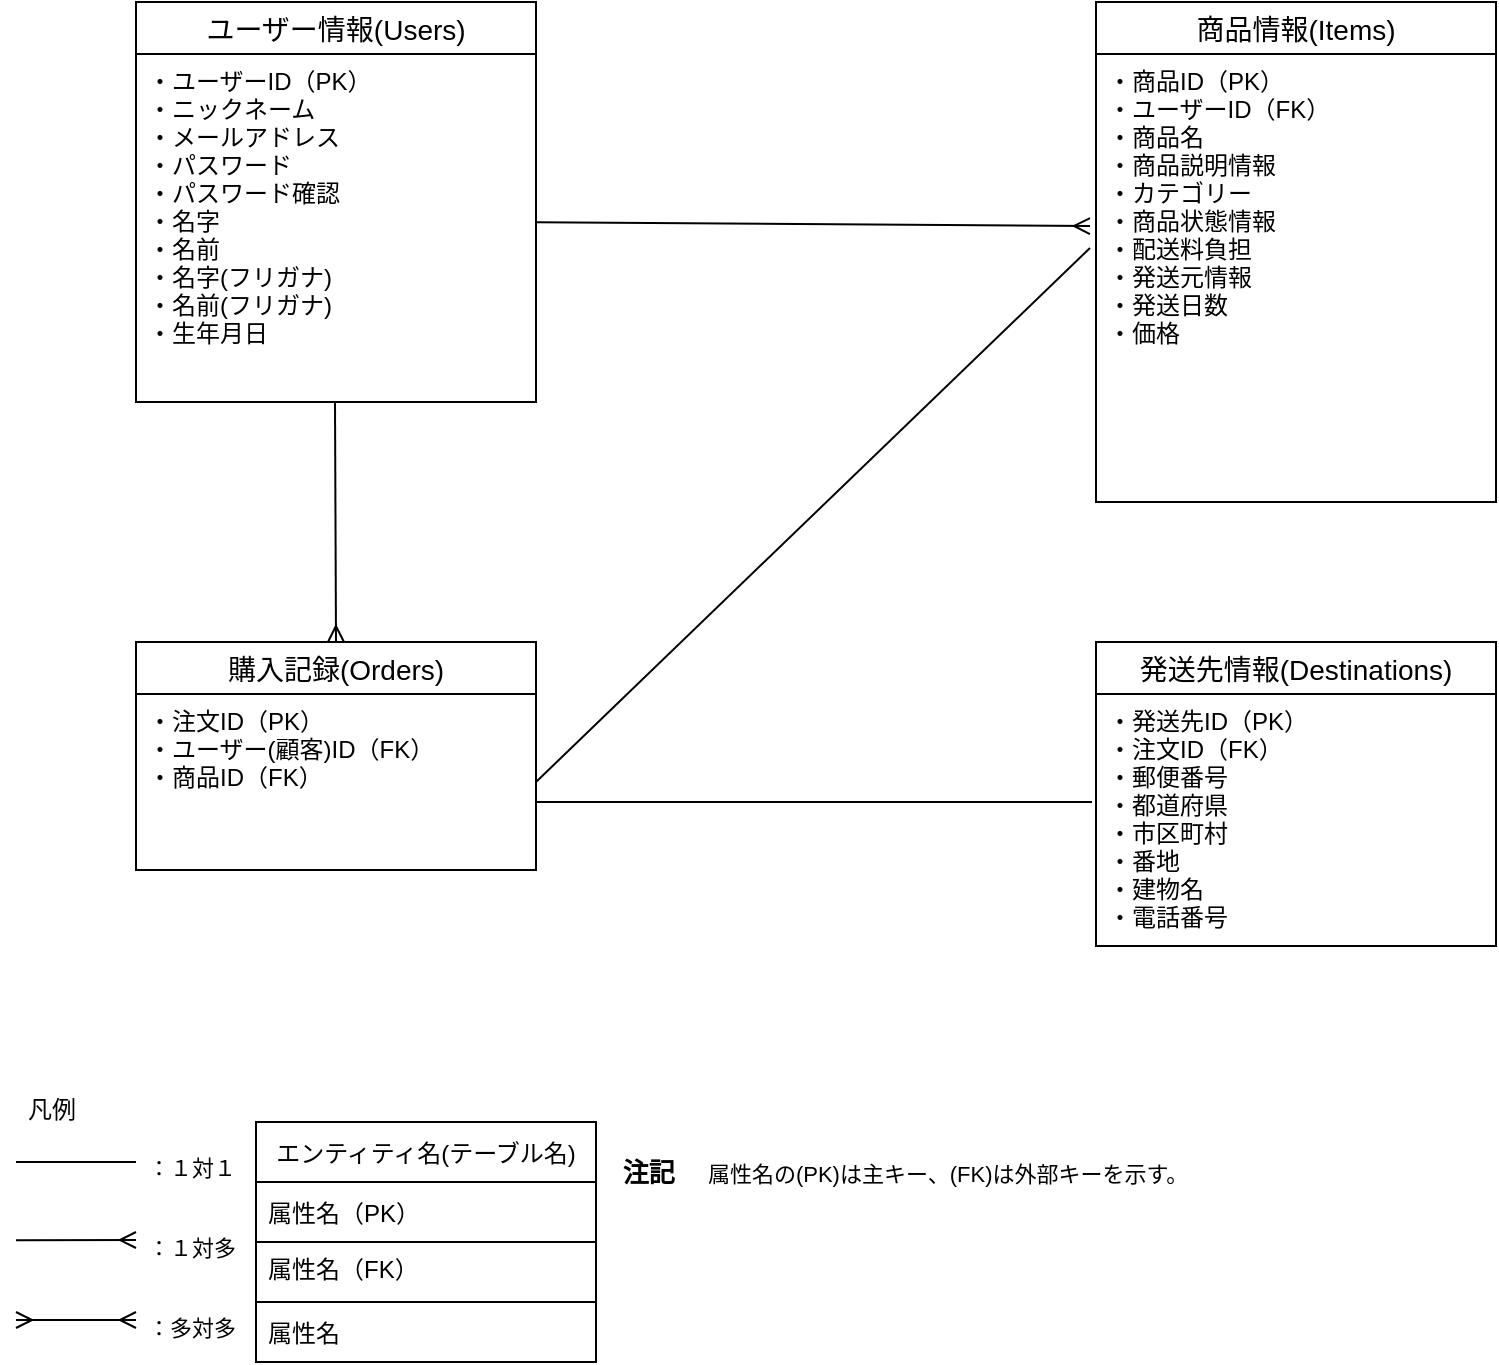 <mxfile>
    <diagram id="Y2rRuFL6ub8d7-tLGue-" name="ページ1">
        <mxGraphModel dx="511" dy="428" grid="1" gridSize="10" guides="1" tooltips="1" connect="1" arrows="1" fold="1" page="1" pageScale="1" pageWidth="827" pageHeight="1169" math="0" shadow="0">
            <root>
                <mxCell id="0"/>
                <mxCell id="1" parent="0"/>
                <mxCell id="3" value="ユーザー情報(Users)" style="swimlane;fontStyle=0;childLayout=stackLayout;horizontal=1;startSize=26;horizontalStack=0;resizeParent=1;resizeParentMax=0;resizeLast=0;collapsible=1;marginBottom=0;align=center;fontSize=14;" parent="1" vertex="1">
                    <mxGeometry x="80" y="80" width="200" height="200" as="geometry">
                        <mxRectangle x="120" y="80" width="60" height="26" as="alternateBounds"/>
                    </mxGeometry>
                </mxCell>
                <mxCell id="4" value="・ユーザーID（PK）&#10;・ニックネーム&#10;・メールアドレス&#10;・パスワード&#10;・パスワード確認&#10;・名字&#10;・名前&#10;・名字(フリガナ)&#10;・名前(フリガナ)&#10;・生年月日" style="text;strokeColor=none;fillColor=none;spacingLeft=4;spacingRight=4;overflow=hidden;rotatable=0;points=[[0,0.5],[1,0.5]];portConstraint=eastwest;fontSize=12;fontStyle=0;verticalAlign=top;" parent="3" vertex="1">
                    <mxGeometry y="26" width="200" height="174" as="geometry"/>
                </mxCell>
                <mxCell id="9" value="商品情報(Items)" style="swimlane;fontStyle=0;childLayout=stackLayout;horizontal=1;startSize=26;horizontalStack=0;resizeParent=1;resizeParentMax=0;resizeLast=0;collapsible=1;marginBottom=0;align=center;fontSize=14;" parent="1" vertex="1">
                    <mxGeometry x="560" y="80" width="200" height="250" as="geometry">
                        <mxRectangle x="120" y="80" width="60" height="26" as="alternateBounds"/>
                    </mxGeometry>
                </mxCell>
                <mxCell id="10" value="・商品ID（PK）&#10;・ユーザーID（FK）&#10;・商品名&#10;・商品説明情報&#10;・カテゴリー&#10;・商品状態情報&#10;・配送料負担&#10;・発送元情報&#10;・発送日数&#10;・価格" style="text;strokeColor=none;fillColor=none;spacingLeft=4;spacingRight=4;overflow=hidden;rotatable=0;points=[[0,0.5],[1,0.5]];portConstraint=eastwest;fontSize=12;" parent="9" vertex="1">
                    <mxGeometry y="26" width="200" height="224" as="geometry"/>
                </mxCell>
                <mxCell id="13" value="購入記録(Orders)" style="swimlane;fontStyle=0;childLayout=stackLayout;horizontal=1;startSize=26;horizontalStack=0;resizeParent=1;resizeParentMax=0;resizeLast=0;collapsible=1;marginBottom=0;align=center;fontSize=14;" parent="1" vertex="1">
                    <mxGeometry x="80" y="400" width="200" height="114" as="geometry">
                        <mxRectangle x="120" y="80" width="60" height="26" as="alternateBounds"/>
                    </mxGeometry>
                </mxCell>
                <mxCell id="14" value="・注文ID（PK）&#10;・ユーザー(顧客)ID（FK）&#10;・商品ID（FK）" style="text;strokeColor=none;fillColor=none;spacingLeft=4;spacingRight=4;overflow=hidden;rotatable=0;points=[[0,0.5],[1,0.5]];portConstraint=eastwest;fontSize=12;" parent="13" vertex="1">
                    <mxGeometry y="26" width="200" height="88" as="geometry"/>
                </mxCell>
                <mxCell id="22" value="エンティティ名(テーブル名)" style="swimlane;fontStyle=0;childLayout=stackLayout;horizontal=1;startSize=30;horizontalStack=0;resizeParent=1;resizeParentMax=0;resizeLast=0;collapsible=1;marginBottom=0;" parent="1" vertex="1">
                    <mxGeometry x="140" y="640" width="170" height="120" as="geometry"/>
                </mxCell>
                <mxCell id="23" value="属性名（PK）" style="text;strokeColor=default;fillColor=none;align=left;verticalAlign=middle;spacingLeft=4;spacingRight=4;overflow=hidden;points=[[0,0.5],[1,0.5]];portConstraint=eastwest;rotatable=0;fontStyle=0;perimeterSpacing=0;strokeWidth=0;dashed=1;dashPattern=1 1;" parent="22" vertex="1">
                    <mxGeometry y="30" width="170" height="30" as="geometry"/>
                </mxCell>
                <mxCell id="24" value="属性名（FK）" style="text;strokeColor=default;fillColor=none;align=left;verticalAlign=middle;spacingLeft=4;spacingRight=4;overflow=hidden;points=[[0,0.5],[1,0.5]];portConstraint=eastwest;rotatable=0;fontStyle=0;fontSize=12;spacingTop=-4;" parent="22" vertex="1">
                    <mxGeometry y="60" width="170" height="30" as="geometry"/>
                </mxCell>
                <mxCell id="25" value="属性名" style="text;strokeColor=none;fillColor=none;align=left;verticalAlign=middle;spacingLeft=4;spacingRight=4;overflow=hidden;points=[[0,0.5],[1,0.5]];portConstraint=eastwest;rotatable=0;" parent="22" vertex="1">
                    <mxGeometry y="90" width="170" height="30" as="geometry"/>
                </mxCell>
                <mxCell id="30" value="凡例" style="text;strokeColor=none;fillColor=none;spacingLeft=4;spacingRight=4;overflow=hidden;rotatable=0;points=[[0,0.5],[1,0.5]];portConstraint=eastwest;fontSize=12;dashed=1;" parent="1" vertex="1">
                    <mxGeometry x="20" y="620" width="40" height="30" as="geometry"/>
                </mxCell>
                <mxCell id="32" style="edgeStyle=none;html=1;exitX=1;exitY=0.5;exitDx=0;exitDy=0;endArrow=ERmany;endFill=0;" parent="1" edge="1">
                    <mxGeometry relative="1" as="geometry">
                        <mxPoint x="20" y="699.09" as="sourcePoint"/>
                        <mxPoint x="80" y="699" as="targetPoint"/>
                    </mxGeometry>
                </mxCell>
                <mxCell id="37" value="" style="line;strokeWidth=1;rotatable=0;dashed=0;labelPosition=right;align=left;verticalAlign=middle;spacingTop=0;spacingLeft=6;points=[];portConstraint=eastwest;" parent="1" vertex="1">
                    <mxGeometry x="20" y="655" width="60" height="10" as="geometry"/>
                </mxCell>
                <mxCell id="38" value="：１対１" style="text;strokeColor=none;fillColor=none;spacingLeft=4;spacingRight=4;overflow=hidden;rotatable=0;points=[[0,0.5],[1,0.5]];portConstraint=eastwest;fontSize=11;dashed=1;" parent="1" vertex="1">
                    <mxGeometry x="80" y="650" width="60" height="20" as="geometry"/>
                </mxCell>
                <mxCell id="39" value="：１対多" style="text;strokeColor=none;fillColor=none;spacingLeft=4;spacingRight=4;overflow=hidden;rotatable=0;points=[[0,0.5],[1,0.5]];portConstraint=eastwest;fontSize=11;dashed=1;" parent="1" vertex="1">
                    <mxGeometry x="80" y="690" width="60" height="20" as="geometry"/>
                </mxCell>
                <mxCell id="42" style="edgeStyle=none;html=1;endArrow=ERmany;endFill=0;" parent="1" edge="1">
                    <mxGeometry relative="1" as="geometry">
                        <mxPoint x="20" y="739" as="targetPoint"/>
                        <mxPoint x="50" y="739" as="sourcePoint"/>
                    </mxGeometry>
                </mxCell>
                <mxCell id="43" style="edgeStyle=none;html=1;endArrow=ERmany;endFill=0;" parent="1" edge="1">
                    <mxGeometry relative="1" as="geometry">
                        <mxPoint x="80" y="739" as="targetPoint"/>
                        <mxPoint x="50" y="739" as="sourcePoint"/>
                    </mxGeometry>
                </mxCell>
                <mxCell id="44" value="：多対多" style="text;strokeColor=none;fillColor=none;spacingLeft=4;spacingRight=4;overflow=hidden;rotatable=0;points=[[0,0.5],[1,0.5]];portConstraint=eastwest;fontSize=11;dashed=1;" parent="1" vertex="1">
                    <mxGeometry x="80" y="730" width="60" height="20" as="geometry"/>
                </mxCell>
                <mxCell id="45" value="&lt;b&gt;&lt;font style=&quot;font-size: 13px&quot;&gt;　注記 　&lt;/font&gt;&lt;/b&gt;属性名の(PK)は主キー、(FK)は外部キーを示す。　" style="text;html=1;align=center;verticalAlign=middle;resizable=0;points=[];autosize=1;strokeColor=none;fillColor=none;fontSize=11;labelPosition=center;verticalLabelPosition=middle;horizontal=1;" parent="1" vertex="1">
                    <mxGeometry x="295" y="655" width="320" height="20" as="geometry"/>
                </mxCell>
                <mxCell id="51" value="発送先情報(Destinations)" style="swimlane;fontStyle=0;childLayout=stackLayout;horizontal=1;startSize=26;horizontalStack=0;resizeParent=1;resizeParentMax=0;resizeLast=0;collapsible=1;marginBottom=0;align=center;fontSize=14;" parent="1" vertex="1">
                    <mxGeometry x="560" y="400" width="200" height="152" as="geometry">
                        <mxRectangle x="120" y="80" width="60" height="26" as="alternateBounds"/>
                    </mxGeometry>
                </mxCell>
                <mxCell id="52" value="・発送先ID（PK）&#10;・注文ID（FK）&#10;・郵便番号&#10;・都道府県&#10;・市区町村&#10;・番地&#10;・建物名&#10;・電話番号" style="text;strokeColor=none;fillColor=none;spacingLeft=4;spacingRight=4;overflow=hidden;rotatable=0;points=[[0,0.5],[1,0.5]];portConstraint=eastwest;fontSize=12;" parent="51" vertex="1">
                    <mxGeometry y="26" width="200" height="126" as="geometry"/>
                </mxCell>
                <mxCell id="53" style="edgeStyle=none;html=1;exitX=1;exitY=0.5;exitDx=0;exitDy=0;endArrow=ERmany;endFill=0;entryX=-0.015;entryY=0.384;entryDx=0;entryDy=0;entryPerimeter=0;" parent="1" target="10" edge="1">
                    <mxGeometry relative="1" as="geometry">
                        <mxPoint x="280" y="190.09" as="sourcePoint"/>
                        <mxPoint x="550" y="190" as="targetPoint"/>
                    </mxGeometry>
                </mxCell>
                <mxCell id="54" style="edgeStyle=none;html=1;exitX=1;exitY=0.5;exitDx=0;exitDy=0;endArrow=ERmany;endFill=0;entryX=0.5;entryY=0;entryDx=0;entryDy=0;" parent="1" target="13" edge="1">
                    <mxGeometry relative="1" as="geometry">
                        <mxPoint x="179.5" y="280" as="sourcePoint"/>
                        <mxPoint x="180" y="360" as="targetPoint"/>
                    </mxGeometry>
                </mxCell>
                <mxCell id="qhu3GuCseBwUyKqzLYnr-56" value="" style="endArrow=none;html=1;fontSize=12;fontColor=none;exitX=-0.015;exitY=0.433;exitDx=0;exitDy=0;entryX=1;entryY=0.5;entryDx=0;entryDy=0;exitPerimeter=0;" parent="1" source="10" target="14" edge="1">
                    <mxGeometry width="50" height="50" relative="1" as="geometry">
                        <mxPoint x="390" y="430" as="sourcePoint"/>
                        <mxPoint x="330" y="590" as="targetPoint"/>
                    </mxGeometry>
                </mxCell>
                <mxCell id="qhu3GuCseBwUyKqzLYnr-57" value="" style="endArrow=none;html=1;fontSize=12;fontColor=none;exitX=-0.01;exitY=0.429;exitDx=0;exitDy=0;exitPerimeter=0;" parent="1" source="52" edge="1">
                    <mxGeometry width="50" height="50" relative="1" as="geometry">
                        <mxPoint x="460" y="440" as="sourcePoint"/>
                        <mxPoint x="280" y="480" as="targetPoint"/>
                    </mxGeometry>
                </mxCell>
            </root>
        </mxGraphModel>
    </diagram>
</mxfile>